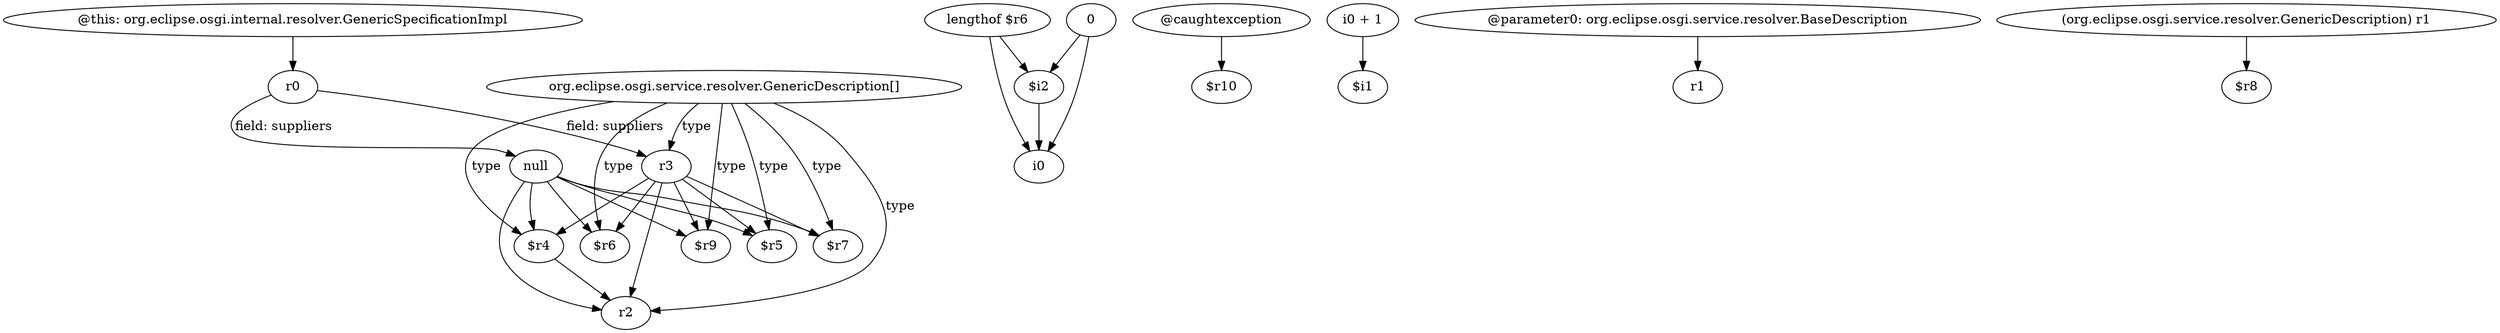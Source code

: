 digraph g {
0[label="org.eclipse.osgi.service.resolver.GenericDescription[]"]
1[label="r2"]
0->1[label="type"]
2[label="null"]
3[label="$r4"]
2->3[label=""]
4[label="r3"]
5[label="$r5"]
4->5[label=""]
6[label="$r6"]
4->6[label=""]
7[label="lengthof $r6"]
8[label="$i2"]
7->8[label=""]
9[label="@caughtexception"]
10[label="$r10"]
9->10[label=""]
0->3[label="type"]
0->5[label="type"]
2->6[label=""]
4->1[label=""]
11[label="$r9"]
2->11[label=""]
4->11[label=""]
12[label="@this: org.eclipse.osgi.internal.resolver.GenericSpecificationImpl"]
13[label="r0"]
12->13[label=""]
0->4[label="type"]
13->4[label="field: suppliers"]
14[label="$r7"]
4->14[label=""]
3->1[label=""]
15[label="i0 + 1"]
16[label="$i1"]
15->16[label=""]
2->14[label=""]
17[label="@parameter0: org.eclipse.osgi.service.resolver.BaseDescription"]
18[label="r1"]
17->18[label=""]
0->6[label="type"]
0->14[label="type"]
19[label="i0"]
8->19[label=""]
2->1[label=""]
20[label="0"]
20->8[label=""]
20->19[label=""]
21[label="(org.eclipse.osgi.service.resolver.GenericDescription) r1"]
22[label="$r8"]
21->22[label=""]
4->3[label=""]
13->2[label="field: suppliers"]
0->11[label="type"]
2->5[label=""]
7->19[label=""]
}